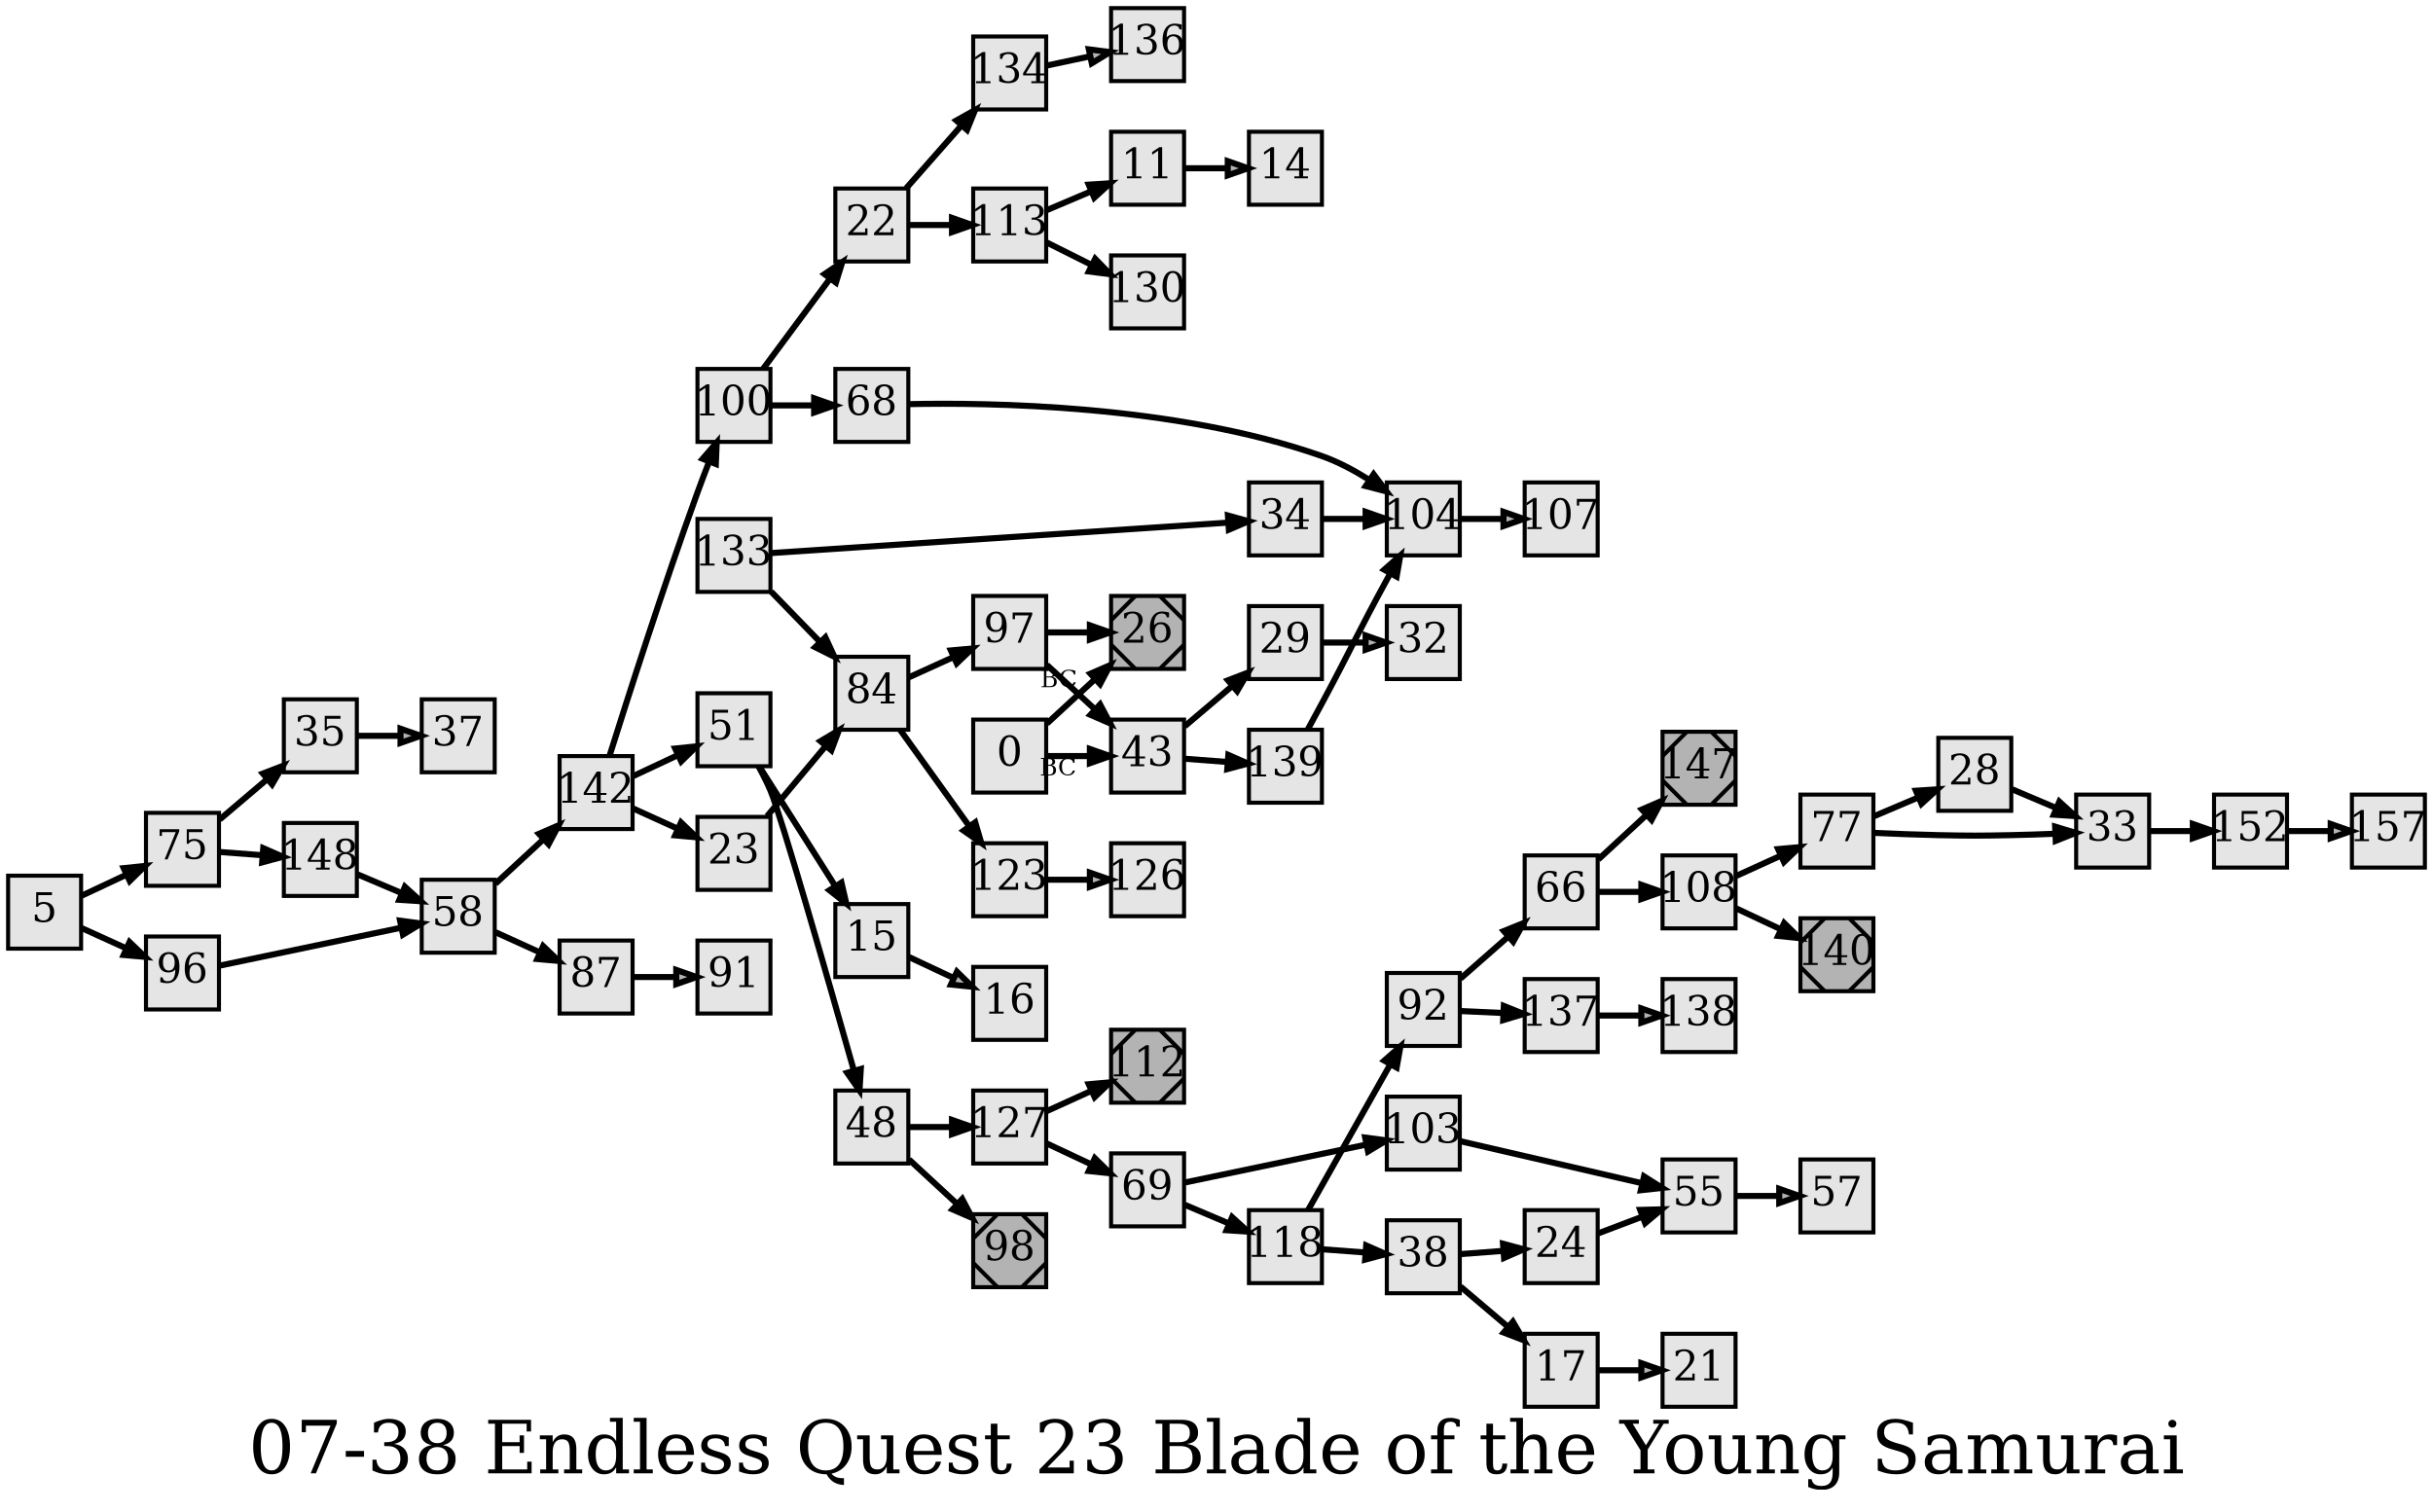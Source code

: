 digraph g{
  graph [ label="07-38 Endless Quest 23 Blade of the Young Samurai" rankdir=LR, ordering=out, fontsize=36, nodesep="0.35", ranksep="0.45"];
  node  [shape=rect, penwidth=2, fontsize=20, style=filled, fillcolor=grey90, margin="0,0", labelfloat=true, regular=true, fixedsize=true];
  edge  [labelfloat=true, penwidth=3, fontsize=12];
  // ---;
  // group  : Katz;
  // id     :;
  // gbid   :;
  // series :;
  // title  :;
  // author :;
  // credit:;
  // - name : Juliet Way-Henthorne;
  // role : encoder;
  // date : 2017-10-18;
  // - name : Jeremy Douglass;
  // role : editor;
  // date : 2017-10-19;
  // render:;
  // - name   : ?;
  // styles : ?;
  // engine : dot;
  // comment: >;
  
  // ---;
  
  // From | To | Label;
  
  0 -> 26	[ xlabel="BC" ];
  0 -> 43	[ xlabel="BC" ];
  5 -> 75;
  5 -> 96;
  11 -> 14	[ xlabel="E", shape=Msquare, fontsize=20, fillcolor=grey70, xlabel="" ];
  15 -> 16	[ xlabel="E", shape=Msquare, fontsize=20, fillcolor=grey70, xlabel="" ];
  17 -> 21	[ xlabel="E", shape=Msquare, fontsize=20, fillcolor=grey70, xlabel="" ];
  22 -> 134;
  22 -> 113;
  23 -> 84;
  24 -> 55;
  26	[ xlabel="E", shape=Msquare, fontsize=20, fillcolor=grey70, xlabel="" ];
  28 -> 33;
  29 -> 32	[ xlabel="E", shape=Msquare, fontsize=20, fillcolor=grey70, xlabel="" ];
  33 -> 152;
  34 -> 104;
  35 -> 37	[ xlabel="E", shape=Msquare, fontsize=20, fillcolor=grey70, xlabel="" ];
  38 -> 24;
  38 -> 17;
  43 -> 29;
  43 -> 139;
  48 -> 127;
  48 -> 98;
  51 -> 15;
  51 -> 48;
  55 -> 57	[ xlabel="E", shape=Msquare, fontsize=20, fillcolor=grey70, xlabel="" ];
  58 -> 142;
  58 -> 87;
  66 -> 147;
  66 -> 108;
  68 -> 104;
  69 -> 103;
  69 -> 118;
  75 -> 35;
  75 -> 148;
  77 -> 28;
  77 -> 33;
  84 -> 97;
  84 -> 123;
  87 -> 91	[ xlabel="E", shape=Msquare, fontsize=20, fillcolor=grey70, xlabel="" ];
  92 -> 66;
  92 -> 137;
  96 -> 58;
  97 -> 26;
  97 -> 43;
  98	[ xlabel="E", shape=Msquare, fontsize=20, fillcolor=grey70, xlabel="" ];
  100 -> 22;
  100 -> 68;
  103 -> 55;
  104 -> 107	[ xlabel="E", shape=Msquare, fontsize=20, fillcolor=grey70, xlabel="" ];
  108 -> 77;
  108 -> 140;
  112	[ xlabel="E", shape=Msquare, fontsize=20, fillcolor=grey70, xlabel="" ];
  113 -> 11;
  113 -> 130;
  118 -> 92;
  118 -> 38;
  123 -> 126	[ xlabel="E", shape=Msquare, fontsize=20, fillcolor=grey70, xlabel="" ];
  127 -> 112;
  127 -> 69;
  133 -> 34;
  133 -> 84;
  134 -> 136	[ xlabel="E", shape=Msquare, fontsize=20, fillcolor=grey70, xlabel="" ];
  137 -> 138	[ xlabel="E", shape=Msquare, fontsize=20, fillcolor=grey70, xlabel="" ];
  139 -> 104;
  140	[ xlabel="E", shape=Msquare, fontsize=20, fillcolor=grey70, xlabel="" ];
  142 -> 100;
  142 -> 51;
  142 -> 23;
  147	[ xlabel="E", shape=Msquare, fontsize=20, fillcolor=grey70, xlabel="" ];
  148 -> 58;
  152 -> 157	[ xlabel="E", shape=Msquare, fontsize=20, fillcolor=grey70, xlabel="" ];
}

